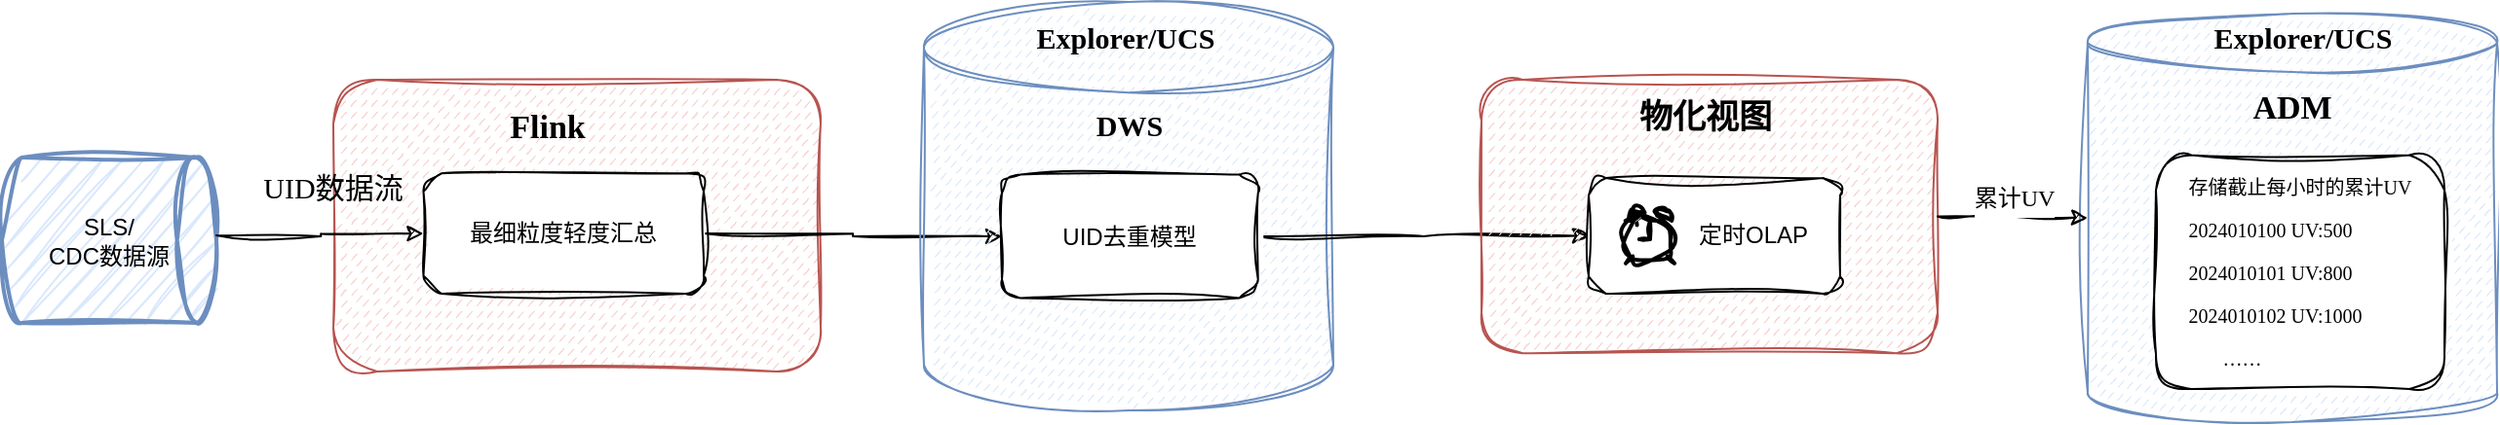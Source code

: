 <mxfile version="24.3.1" type="github">
  <diagram id="2pUIhmt7z4SOJBWyxBwC" name="Page-1">
    <mxGraphModel dx="954" dy="531" grid="1" gridSize="10" guides="1" tooltips="1" connect="1" arrows="1" fold="1" page="1" pageScale="1" pageWidth="827" pageHeight="1169" math="0" shadow="0">
      <root>
        <mxCell id="0" />
        <mxCell id="1" parent="0" />
        <mxCell id="mc7GSk7UoKByBwXPfGhx-1" value="SLS/&lt;br&gt;CDC数据源" style="strokeWidth=2;html=1;shape=mxgraph.flowchart.direct_data;whiteSpace=wrap;sketch=1;curveFitting=1;jiggle=2;fillColor=#dae8fc;strokeColor=#6c8ebf;" parent="1" vertex="1">
          <mxGeometry x="27" y="917" width="110" height="85" as="geometry" />
        </mxCell>
        <mxCell id="mc7GSk7UoKByBwXPfGhx-2" value="" style="rounded=1;whiteSpace=wrap;html=1;fillStyle=dashed;sketch=1;curveFitting=1;jiggle=2;fillColor=#f8cecc;strokeColor=#b85450;" parent="1" vertex="1">
          <mxGeometry x="197" y="877" width="250" height="150" as="geometry" />
        </mxCell>
        <mxCell id="mc7GSk7UoKByBwXPfGhx-3" style="edgeStyle=orthogonalEdgeStyle;rounded=0;orthogonalLoop=1;jettySize=auto;html=1;exitX=1;exitY=0.5;exitDx=0;exitDy=0;exitPerimeter=0;sketch=1;curveFitting=1;jiggle=2;entryX=0;entryY=0.5;entryDx=0;entryDy=0;" parent="1" target="mc7GSk7UoKByBwXPfGhx-5" edge="1">
          <mxGeometry relative="1" as="geometry">
            <mxPoint x="227" y="957" as="targetPoint" />
            <mxPoint x="137" y="957" as="sourcePoint" />
          </mxGeometry>
        </mxCell>
        <mxCell id="mc7GSk7UoKByBwXPfGhx-4" value="UID数据流" style="text;html=1;align=center;verticalAlign=middle;whiteSpace=wrap;rounded=0;fontFamily=Comic Sans MS;fontSize=15;fontColor=default;" parent="1" vertex="1">
          <mxGeometry x="157" y="917" width="80" height="30" as="geometry" />
        </mxCell>
        <mxCell id="mc7GSk7UoKByBwXPfGhx-11" style="edgeStyle=orthogonalEdgeStyle;rounded=0;sketch=1;hachureGap=4;jiggle=2;curveFitting=1;orthogonalLoop=1;jettySize=auto;html=1;exitX=1;exitY=0.5;exitDx=0;exitDy=0;entryX=0;entryY=0.5;entryDx=0;entryDy=0;fontFamily=Architects Daughter;fontSource=https%3A%2F%2Ffonts.googleapis.com%2Fcss%3Ffamily%3DArchitects%2BDaughter;" parent="1" source="mc7GSk7UoKByBwXPfGhx-5" target="mc7GSk7UoKByBwXPfGhx-9" edge="1">
          <mxGeometry relative="1" as="geometry" />
        </mxCell>
        <mxCell id="mc7GSk7UoKByBwXPfGhx-5" value="最细粒度轻度汇总" style="rounded=1;whiteSpace=wrap;html=1;sketch=1;hachureGap=4;jiggle=2;curveFitting=1;" parent="1" vertex="1">
          <mxGeometry x="243.25" y="925.13" width="143.75" height="61.87" as="geometry" />
        </mxCell>
        <mxCell id="mc7GSk7UoKByBwXPfGhx-6" value="Flink" style="text;html=1;align=center;verticalAlign=middle;whiteSpace=wrap;rounded=0;fontFamily=Comic Sans MS;fontSize=17;fontStyle=1" parent="1" vertex="1">
          <mxGeometry x="277" y="887" width="60" height="30" as="geometry" />
        </mxCell>
        <mxCell id="mc7GSk7UoKByBwXPfGhx-7" value="" style="shape=cylinder3;whiteSpace=wrap;html=1;boundedLbl=1;backgroundOutline=1;size=23.296;fillStyle=dashed;sketch=1;curveFitting=1;jiggle=2;fillColor=#dae8fc;strokeColor=#6c8ebf;" parent="1" vertex="1">
          <mxGeometry x="500" y="837" width="210" height="210" as="geometry" />
        </mxCell>
        <mxCell id="mc7GSk7UoKByBwXPfGhx-8" value="&lt;b&gt;Explorer/UCS&lt;/b&gt;" style="text;html=1;align=center;verticalAlign=middle;whiteSpace=wrap;rounded=0;fontFamily=Comic Sans MS;fontSize=15;strokeWidth=0;" parent="1" vertex="1">
          <mxGeometry x="545.62" y="837" width="115" height="35" as="geometry" />
        </mxCell>
        <mxCell id="mc7GSk7UoKByBwXPfGhx-20" style="edgeStyle=orthogonalEdgeStyle;rounded=0;sketch=1;hachureGap=4;jiggle=2;curveFitting=1;orthogonalLoop=1;jettySize=auto;html=1;exitX=1;exitY=0.5;exitDx=0;exitDy=0;entryX=0;entryY=0.5;entryDx=0;entryDy=0;fontFamily=Architects Daughter;fontSource=https%3A%2F%2Ffonts.googleapis.com%2Fcss%3Ffamily%3DArchitects%2BDaughter;" parent="1" source="mc7GSk7UoKByBwXPfGhx-9" target="mc7GSk7UoKByBwXPfGhx-14" edge="1">
          <mxGeometry relative="1" as="geometry" />
        </mxCell>
        <mxCell id="mc7GSk7UoKByBwXPfGhx-9" value="&lt;div&gt;&lt;span style=&quot;background-color: initial;&quot;&gt;UID去重模型&lt;/span&gt;&lt;br&gt;&lt;/div&gt;" style="rounded=1;whiteSpace=wrap;html=1;sketch=1;hachureGap=4;jiggle=2;curveFitting=1;" parent="1" vertex="1">
          <mxGeometry x="540" y="925.79" width="131.37" height="63.43" as="geometry" />
        </mxCell>
        <mxCell id="mc7GSk7UoKByBwXPfGhx-10" value="&lt;b&gt;DWS&lt;/b&gt;" style="text;html=1;align=center;verticalAlign=middle;whiteSpace=wrap;rounded=0;fontFamily=Comic Sans MS;fontSize=15;strokeWidth=0;" parent="1" vertex="1">
          <mxGeometry x="548.18" y="882" width="115" height="35" as="geometry" />
        </mxCell>
        <mxCell id="mc7GSk7UoKByBwXPfGhx-12" value="" style="rounded=1;whiteSpace=wrap;html=1;fillStyle=dashed;sketch=1;curveFitting=1;jiggle=2;fillColor=#f8cecc;strokeColor=#b85450;" parent="1" vertex="1">
          <mxGeometry x="786" y="877" width="234" height="140.63" as="geometry" />
        </mxCell>
        <mxCell id="mc7GSk7UoKByBwXPfGhx-13" value="&lt;b&gt;物化视图&lt;/b&gt;" style="text;html=1;align=center;verticalAlign=middle;whiteSpace=wrap;rounded=0;fontFamily=Comic Sans MS;fontSize=17;" parent="1" vertex="1">
          <mxGeometry x="866" y="887" width="70" height="20" as="geometry" />
        </mxCell>
        <mxCell id="mc7GSk7UoKByBwXPfGhx-14" value="&amp;nbsp; &amp;nbsp; &amp;nbsp; &amp;nbsp; &amp;nbsp; &amp;nbsp; 定时OLAP" style="rounded=1;whiteSpace=wrap;html=1;sketch=1;curveFitting=1;jiggle=2;" parent="1" vertex="1">
          <mxGeometry x="841" y="927.51" width="129" height="59.49" as="geometry" />
        </mxCell>
        <mxCell id="mc7GSk7UoKByBwXPfGhx-16" value="" style="shape=cylinder3;whiteSpace=wrap;html=1;boundedLbl=1;backgroundOutline=1;size=15;fillStyle=dashed;sketch=1;curveFitting=1;jiggle=2;fillColor=#dae8fc;strokeColor=#6c8ebf;" parent="1" vertex="1">
          <mxGeometry x="1097" y="843" width="210" height="210" as="geometry" />
        </mxCell>
        <mxCell id="mc7GSk7UoKByBwXPfGhx-17" value="&lt;b&gt;ADM&lt;/b&gt;" style="text;html=1;align=center;verticalAlign=middle;whiteSpace=wrap;rounded=0;fontFamily=Comic Sans MS;fontSize=17;" parent="1" vertex="1">
          <mxGeometry x="1172" y="877.38" width="60" height="30" as="geometry" />
        </mxCell>
        <mxCell id="mc7GSk7UoKByBwXPfGhx-18" value="&lt;span style=&quot;font-size: 12px;&quot;&gt;累计UV&lt;/span&gt;" style="edgeStyle=orthogonalEdgeStyle;rounded=0;orthogonalLoop=1;jettySize=auto;html=1;exitX=1;exitY=0.5;exitDx=0;exitDy=0;entryX=0;entryY=0.5;entryDx=0;entryDy=0;entryPerimeter=0;fontFamily=Comic Sans MS;fontSize=17;fontColor=default;sketch=1;curveFitting=1;jiggle=2;" parent="1" source="mc7GSk7UoKByBwXPfGhx-12" target="mc7GSk7UoKByBwXPfGhx-16" edge="1">
          <mxGeometry x="-0.007" y="-10" relative="1" as="geometry">
            <mxPoint x="10" y="-10" as="offset" />
            <mxPoint x="1030" y="951.74" as="sourcePoint" />
          </mxGeometry>
        </mxCell>
        <mxCell id="mc7GSk7UoKByBwXPfGhx-19" value="&lt;p style=&quot;border-color: var(--border-color); font-size: 10px; text-align: left;&quot;&gt;存储截止每小时的累计UV&lt;/p&gt;&lt;p style=&quot;border-color: var(--border-color); font-size: 10px; text-align: left;&quot;&gt;2024010100 UV:500&lt;/p&gt;&lt;p style=&quot;border-color: var(--border-color); font-size: 10px; text-align: left;&quot;&gt;2024010101 UV:800&lt;/p&gt;&lt;p style=&quot;border-color: var(--border-color); font-size: 10px; text-align: left;&quot;&gt;2024010102 UV:1000&lt;/p&gt;&lt;p style=&quot;border-color: var(--border-color); font-size: 10px; text-align: left;&quot;&gt;&lt;span style=&quot;white-space: pre;&quot;&gt;&amp;nbsp;&amp;nbsp;&amp;nbsp;&amp;nbsp;&lt;/span&gt;&amp;nbsp; &amp;nbsp;……&lt;/p&gt;" style="rounded=1;whiteSpace=wrap;html=1;align=center;verticalAlign=middle;fontFamily=Comic Sans MS;fontSize=17;fontColor=default;fillColor=default;gradientColor=none;sketch=1;curveFitting=1;jiggle=2;" parent="1" vertex="1">
          <mxGeometry x="1132" y="915.74" width="148" height="120.26" as="geometry" />
        </mxCell>
        <mxCell id="mc7GSk7UoKByBwXPfGhx-21" value="" style="html=1;verticalLabelPosition=bottom;align=center;labelBackgroundColor=#ffffff;verticalAlign=top;strokeWidth=2;strokeColor=#000000;shadow=0;dashed=0;shape=mxgraph.ios7.icons.alarm_clock;sketch=1;hachureGap=4;jiggle=2;curveFitting=1;fontFamily=Architects Daughter;fontSource=https%3A%2F%2Ffonts.googleapis.com%2Fcss%3Ffamily%3DArchitects%2BDaughter;" parent="1" vertex="1">
          <mxGeometry x="860" y="943.61" width="25" height="27.78" as="geometry" />
        </mxCell>
        <mxCell id="mc7GSk7UoKByBwXPfGhx-22" value="&lt;b&gt;Explorer/UCS&lt;/b&gt;" style="text;html=1;align=center;verticalAlign=middle;whiteSpace=wrap;rounded=0;fontFamily=Comic Sans MS;fontSize=15;strokeWidth=0;" parent="1" vertex="1">
          <mxGeometry x="1150" y="837" width="115" height="35" as="geometry" />
        </mxCell>
      </root>
    </mxGraphModel>
  </diagram>
</mxfile>
